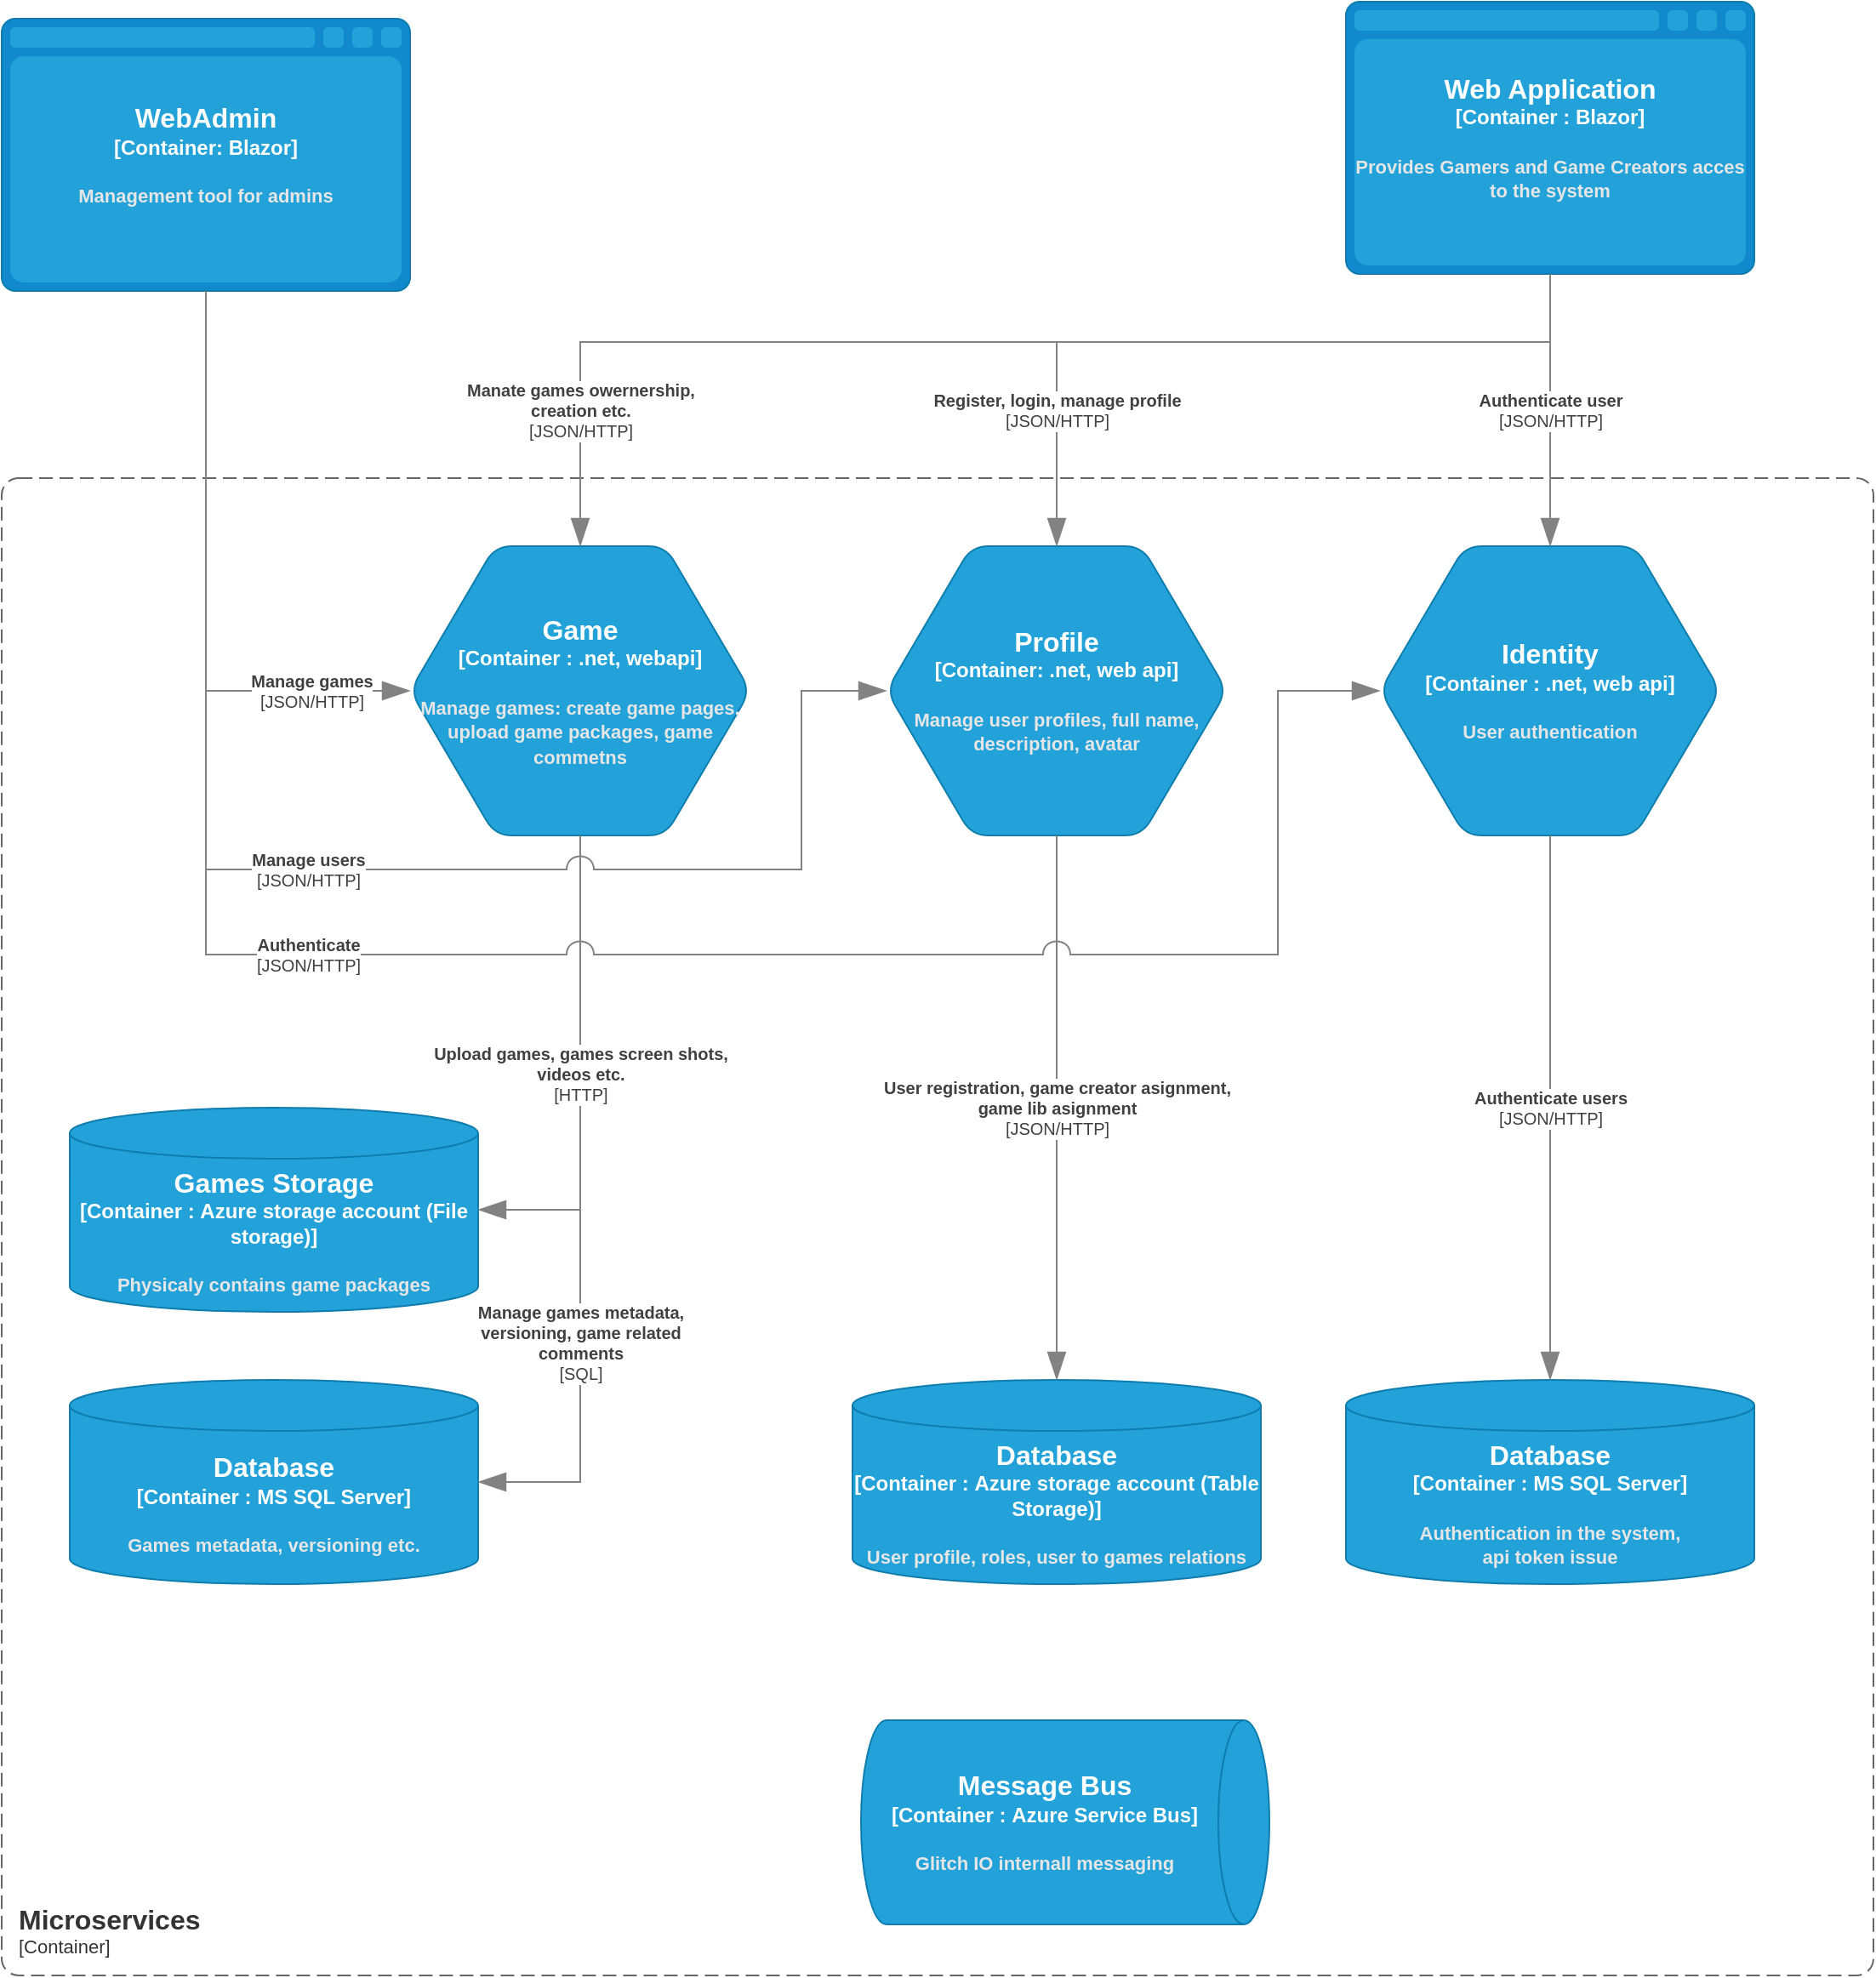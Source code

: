 <mxfile version="20.5.0" type="device"><diagram id="mpAeXsWFg2L1pQ1UOw-N" name="Page-1"><mxGraphModel dx="2272" dy="754" grid="1" gridSize="10" guides="1" tooltips="1" connect="1" arrows="1" fold="1" page="1" pageScale="1" pageWidth="850" pageHeight="1100" math="0" shadow="0"><root><mxCell id="0"/><mxCell id="1" parent="0"/><object placeholders="1" c4Name="Microservices" c4Type="ContainerScopeBoundary" c4Application="Container" label="&lt;font style=&quot;font-size: 16px&quot;&gt;&lt;b&gt;&lt;div style=&quot;text-align: left&quot;&gt;%c4Name%&lt;/div&gt;&lt;/b&gt;&lt;/font&gt;&lt;div style=&quot;text-align: left&quot;&gt;[%c4Application%]&lt;/div&gt;" id="YCFQ37snXQ4K1nK-8fJ4-8"><mxCell style="rounded=1;fontSize=11;whiteSpace=wrap;html=1;dashed=1;arcSize=20;fillColor=none;strokeColor=#666666;fontColor=#333333;labelBackgroundColor=none;align=left;verticalAlign=bottom;labelBorderColor=none;spacingTop=0;spacing=10;dashPattern=8 4;metaEdit=1;rotatable=0;perimeter=rectanglePerimeter;noLabel=0;labelPadding=0;allowArrows=0;connectable=0;expand=0;recursiveResize=0;editable=1;pointerEvents=0;absoluteArcSize=1;points=[[0.25,0,0],[0.5,0,0],[0.75,0,0],[1,0.25,0],[1,0.5,0],[1,0.75,0],[0.75,1,0],[0.5,1,0],[0.25,1,0],[0,0.75,0],[0,0.5,0],[0,0.25,0]];" parent="1" vertex="1"><mxGeometry x="-200" y="320" width="1100" height="880" as="geometry"/></mxCell></object><object placeholders="1" c4Type="Game" c4Container="Container " c4Technology=".net, webapi" c4Description="Manage games: create game pages, upload game packages, game commetns" label="&lt;font style=&quot;font-size: 16px&quot;&gt;&lt;b&gt;%c4Type%&lt;/font&gt;&lt;div&gt;[%c4Container%:&amp;nbsp;%c4Technology%]&lt;/div&gt;&lt;br&gt;&lt;div&gt;&lt;font style=&quot;font-size: 11px&quot;&gt;&lt;font color=&quot;#E6E6E6&quot;&gt;%c4Description%&lt;/font&gt;&lt;/div&gt;" id="YCFQ37snXQ4K1nK-8fJ4-1"><mxCell style="shape=hexagon;size=50;perimeter=hexagonPerimeter2;whiteSpace=wrap;html=1;fixedSize=1;rounded=1;labelBackgroundColor=none;fillColor=#23A2D9;fontSize=12;fontColor=#ffffff;align=center;strokeColor=#0E7DAD;metaEdit=1;points=[[0.5,0,0],[1,0.25,0],[1,0.5,0],[1,0.75,0],[0.5,1,0],[0,0.75,0],[0,0.5,0],[0,0.25,0]];resizable=0;" parent="1" vertex="1"><mxGeometry x="40" y="360" width="200" height="170" as="geometry"/></mxCell></object><object placeholders="1" c4Type="Profile" c4Container="Container" c4Technology=".net, web api" c4Description="Manage user profiles, full name, description, avatar" label="&lt;font style=&quot;font-size: 16px&quot;&gt;&lt;b&gt;%c4Type%&lt;/font&gt;&lt;div&gt;[%c4Container%:&amp;nbsp;%c4Technology%]&lt;/div&gt;&lt;br&gt;&lt;div&gt;&lt;font style=&quot;font-size: 11px&quot;&gt;&lt;font color=&quot;#E6E6E6&quot;&gt;%c4Description%&lt;/font&gt;&lt;/div&gt;" id="YCFQ37snXQ4K1nK-8fJ4-2"><mxCell style="shape=hexagon;size=50;perimeter=hexagonPerimeter2;whiteSpace=wrap;html=1;fixedSize=1;rounded=1;labelBackgroundColor=none;fillColor=#23A2D9;fontSize=12;fontColor=#ffffff;align=center;strokeColor=#0E7DAD;metaEdit=1;points=[[0.5,0,0],[1,0.25,0],[1,0.5,0],[1,0.75,0],[0.5,1,0],[0,0.75,0],[0,0.5,0],[0,0.25,0]];resizable=0;" parent="1" vertex="1"><mxGeometry x="320" y="360" width="200" height="170" as="geometry"/></mxCell></object><object placeholders="1" c4Type="Identity" c4Container="Container " c4Technology=".net, web api" c4Description="User authentication" label="&lt;font style=&quot;font-size: 16px&quot;&gt;&lt;b&gt;%c4Type%&lt;/font&gt;&lt;div&gt;[%c4Container%:&amp;nbsp;%c4Technology%]&lt;/div&gt;&lt;br&gt;&lt;div&gt;&lt;font style=&quot;font-size: 11px&quot;&gt;&lt;font color=&quot;#E6E6E6&quot;&gt;%c4Description%&lt;/font&gt;&lt;/div&gt;" id="YCFQ37snXQ4K1nK-8fJ4-3"><mxCell style="shape=hexagon;size=50;perimeter=hexagonPerimeter2;whiteSpace=wrap;html=1;fixedSize=1;rounded=1;labelBackgroundColor=none;fillColor=#23A2D9;fontSize=12;fontColor=#ffffff;align=center;strokeColor=#0E7DAD;metaEdit=1;points=[[0.5,0,0],[1,0.25,0],[1,0.5,0],[1,0.75,0],[0.5,1,0],[0,0.75,0],[0,0.5,0],[0,0.25,0]];resizable=0;" parent="1" vertex="1"><mxGeometry x="610" y="360" width="200" height="170" as="geometry"/></mxCell></object><object placeholders="1" c4Type="Message Bus" c4Container="Container " c4Technology="Azure Service Bus" c4Description="Glitch IO internall messaging" label="&lt;font style=&quot;font-size: 16px&quot;&gt;&lt;b&gt;%c4Type%&lt;/font&gt;&lt;div&gt;[%c4Container%:&amp;nbsp;%c4Technology%]&lt;/div&gt;&lt;br&gt;&lt;div&gt;&lt;font style=&quot;font-size: 11px&quot;&gt;&lt;font color=&quot;#E6E6E6&quot;&gt;%c4Description%&lt;/font&gt;&lt;/div&gt;" id="YCFQ37snXQ4K1nK-8fJ4-5"><mxCell style="shape=cylinder3;size=15;direction=south;whiteSpace=wrap;html=1;boundedLbl=1;rounded=0;labelBackgroundColor=none;fillColor=#23A2D9;fontSize=12;fontColor=#ffffff;align=center;strokeColor=#0E7DAD;metaEdit=1;points=[[0.5,0,0],[1,0.25,0],[1,0.5,0],[1,0.75,0],[0.5,1,0],[0,0.75,0],[0,0.5,0],[0,0.25,0]];resizable=0;" parent="1" vertex="1"><mxGeometry x="305" y="1050" width="240" height="120" as="geometry"/></mxCell></object><object placeholders="1" c4Type="WebAdmin" c4Container="Container" c4Technology="Blazor" c4Description="Management tool for admins" label="&lt;font style=&quot;font-size: 16px&quot;&gt;&lt;b&gt;%c4Type%&lt;/font&gt;&lt;div&gt;[%c4Container%:&amp;nbsp;%c4Technology%]&lt;/div&gt;&lt;br&gt;&lt;div&gt;&lt;font style=&quot;font-size: 11px&quot;&gt;&lt;font color=&quot;#E6E6E6&quot;&gt;%c4Description%&lt;/font&gt;&lt;/div&gt;" id="YCFQ37snXQ4K1nK-8fJ4-6"><mxCell style="shape=mxgraph.c4.webBrowserContainer2;whiteSpace=wrap;html=1;boundedLbl=1;rounded=0;labelBackgroundColor=none;strokeColor=#118ACD;fillColor=#23A2D9;strokeColor=#118ACD;strokeColor2=#0E7DAD;fontSize=12;fontColor=#ffffff;align=center;metaEdit=1;points=[[0.5,0,0],[1,0.25,0],[1,0.5,0],[1,0.75,0],[0.5,1,0],[0,0.75,0],[0,0.5,0],[0,0.25,0]];resizable=0;" parent="1" vertex="1"><mxGeometry x="-200" y="50" width="240" height="160" as="geometry"/></mxCell></object><object placeholders="1" c4Type="Web Application" c4Container="Container " c4Technology="Blazor" c4Description="Provides Gamers and Game Creators acces to the system" label="&lt;font style=&quot;font-size: 16px&quot;&gt;&lt;b&gt;%c4Type%&lt;/font&gt;&lt;div&gt;[%c4Container%:&amp;nbsp;%c4Technology%]&lt;/div&gt;&lt;br&gt;&lt;div&gt;&lt;font style=&quot;font-size: 11px&quot;&gt;&lt;font color=&quot;#E6E6E6&quot;&gt;%c4Description%&lt;/font&gt;&lt;/div&gt;" id="YCFQ37snXQ4K1nK-8fJ4-7"><mxCell style="shape=mxgraph.c4.webBrowserContainer2;whiteSpace=wrap;html=1;boundedLbl=1;rounded=0;labelBackgroundColor=none;strokeColor=#118ACD;fillColor=#23A2D9;strokeColor=#118ACD;strokeColor2=#0E7DAD;fontSize=12;fontColor=#ffffff;align=center;metaEdit=1;points=[[0.5,0,0],[1,0.25,0],[1,0.5,0],[1,0.75,0],[0.5,1,0],[0,0.75,0],[0,0.5,0],[0,0.25,0]];resizable=0;" parent="1" vertex="1"><mxGeometry x="590" y="40" width="240" height="160" as="geometry"/></mxCell></object><object placeholders="1" c4Type="Games Storage" c4Container="Container " c4Technology="Azure storage account (File storage)" c4Description="Physicaly contains game packages" label="&lt;font style=&quot;font-size: 16px&quot;&gt;&lt;b&gt;%c4Type%&lt;/font&gt;&lt;div&gt;[%c4Container%:&amp;nbsp;%c4Technology%]&lt;/div&gt;&lt;br&gt;&lt;div&gt;&lt;font style=&quot;font-size: 11px&quot;&gt;&lt;font color=&quot;#E6E6E6&quot;&gt;%c4Description%&lt;/font&gt;&lt;/div&gt;" id="YCFQ37snXQ4K1nK-8fJ4-4"><mxCell style="shape=cylinder3;size=15;whiteSpace=wrap;html=1;boundedLbl=1;rounded=0;labelBackgroundColor=none;fillColor=#23A2D9;fontSize=12;fontColor=#ffffff;align=center;strokeColor=#0E7DAD;metaEdit=1;points=[[0.5,0,0],[1,0.25,0],[1,0.5,0],[1,0.75,0],[0.5,1,0],[0,0.75,0],[0,0.5,0],[0,0.25,0]];resizable=0;" parent="1" vertex="1"><mxGeometry x="-160" y="690" width="240" height="120" as="geometry"/></mxCell></object><object placeholders="1" c4Type="Database" c4Container="Container " c4Technology="MS SQL Server" c4Description="Games metadata, versioning etc." label="&lt;font style=&quot;font-size: 16px&quot;&gt;&lt;b&gt;%c4Type%&lt;/font&gt;&lt;div&gt;[%c4Container%:&amp;nbsp;%c4Technology%]&lt;/div&gt;&lt;br&gt;&lt;div&gt;&lt;font style=&quot;font-size: 11px&quot;&gt;&lt;font color=&quot;#E6E6E6&quot;&gt;%c4Description%&lt;/font&gt;&lt;/div&gt;" id="YCFQ37snXQ4K1nK-8fJ4-10"><mxCell style="shape=cylinder3;size=15;whiteSpace=wrap;html=1;boundedLbl=1;rounded=0;labelBackgroundColor=none;fillColor=#23A2D9;fontSize=12;fontColor=#ffffff;align=center;strokeColor=#0E7DAD;metaEdit=1;points=[[0.5,0,0],[1,0.25,0],[1,0.5,0],[1,0.75,0],[0.5,1,0],[0,0.75,0],[0,0.5,0],[0,0.25,0]];resizable=0;" parent="1" vertex="1"><mxGeometry x="-160" y="850" width="240" height="120" as="geometry"/></mxCell></object><object placeholders="1" c4Type="Relationship" c4Technology="SQL" c4Description="Manage games metadata, &#10;versioning, game related&#10;comments" label="&lt;div style=&quot;text-align: left&quot;&gt;&lt;div style=&quot;text-align: center&quot;&gt;&lt;b&gt;%c4Description%&lt;/b&gt;&lt;/div&gt;&lt;div style=&quot;text-align: center&quot;&gt;[%c4Technology%]&lt;/div&gt;&lt;/div&gt;" id="YCFQ37snXQ4K1nK-8fJ4-11"><mxCell style="endArrow=blockThin;html=1;fontSize=10;fontColor=#404040;strokeWidth=1;endFill=1;strokeColor=#828282;elbow=vertical;metaEdit=1;endSize=14;startSize=14;jumpStyle=arc;jumpSize=16;rounded=0;edgeStyle=orthogonalEdgeStyle;entryX=1;entryY=0.5;entryDx=0;entryDy=0;entryPerimeter=0;exitX=0.5;exitY=1;exitDx=0;exitDy=0;exitPerimeter=0;" parent="1" source="YCFQ37snXQ4K1nK-8fJ4-1" target="YCFQ37snXQ4K1nK-8fJ4-10" edge="1"><mxGeometry x="0.353" width="240" relative="1" as="geometry"><mxPoint x="310" y="640" as="sourcePoint"/><mxPoint x="90" y="670" as="targetPoint"/><mxPoint as="offset"/></mxGeometry></mxCell></object><object placeholders="1" c4Type="Relationship" c4Technology="HTTP" c4Description="Upload games, games screen shots,&#10;videos etc." label="&lt;div style=&quot;text-align: left&quot;&gt;&lt;div style=&quot;text-align: center&quot;&gt;&lt;b&gt;%c4Description%&lt;/b&gt;&lt;/div&gt;&lt;div style=&quot;text-align: center&quot;&gt;[%c4Technology%]&lt;/div&gt;&lt;/div&gt;" id="YCFQ37snXQ4K1nK-8fJ4-9"><mxCell style="endArrow=blockThin;html=1;fontSize=10;fontColor=#404040;strokeWidth=1;endFill=1;strokeColor=#828282;elbow=vertical;metaEdit=1;endSize=14;startSize=14;jumpStyle=arc;jumpSize=16;rounded=0;edgeStyle=orthogonalEdgeStyle;entryX=1;entryY=0.5;entryDx=0;entryDy=0;entryPerimeter=0;" parent="1" source="YCFQ37snXQ4K1nK-8fJ4-1" target="YCFQ37snXQ4K1nK-8fJ4-4" edge="1"><mxGeometry width="240" relative="1" as="geometry"><mxPoint x="-140" y="610" as="sourcePoint"/><mxPoint x="100" y="610" as="targetPoint"/><mxPoint as="offset"/></mxGeometry></mxCell></object><object placeholders="1" c4Type="Database" c4Container="Container " c4Technology="Azure storage account (Table Storage)" c4Description="User profile, roles, user to games relations" label="&lt;font style=&quot;font-size: 16px&quot;&gt;&lt;b&gt;%c4Type%&lt;/font&gt;&lt;div&gt;[%c4Container%:&amp;nbsp;%c4Technology%]&lt;/div&gt;&lt;br&gt;&lt;div&gt;&lt;font style=&quot;font-size: 11px&quot;&gt;&lt;font color=&quot;#E6E6E6&quot;&gt;%c4Description%&lt;/font&gt;&lt;/div&gt;" id="YCFQ37snXQ4K1nK-8fJ4-12"><mxCell style="shape=cylinder3;size=15;whiteSpace=wrap;html=1;boundedLbl=1;rounded=0;labelBackgroundColor=none;fillColor=#23A2D9;fontSize=12;fontColor=#ffffff;align=center;strokeColor=#0E7DAD;metaEdit=1;points=[[0.5,0,0],[1,0.25,0],[1,0.5,0],[1,0.75,0],[0.5,1,0],[0,0.75,0],[0,0.5,0],[0,0.25,0]];resizable=0;" parent="1" vertex="1"><mxGeometry x="300" y="850" width="240" height="120" as="geometry"/></mxCell></object><object placeholders="1" c4Type="Relationship" c4Technology="JSON/HTTP" c4Description="User registration, game creator asignment, &#10;game lib asignment" label="&lt;div style=&quot;text-align: left&quot;&gt;&lt;div style=&quot;text-align: center&quot;&gt;&lt;b&gt;%c4Description%&lt;/b&gt;&lt;/div&gt;&lt;div style=&quot;text-align: center&quot;&gt;[%c4Technology%]&lt;/div&gt;&lt;/div&gt;" id="YCFQ37snXQ4K1nK-8fJ4-13"><mxCell style="endArrow=blockThin;html=1;fontSize=10;fontColor=#404040;strokeWidth=1;endFill=1;strokeColor=#828282;elbow=vertical;metaEdit=1;endSize=14;startSize=14;jumpStyle=arc;jumpSize=16;rounded=0;edgeStyle=orthogonalEdgeStyle;exitX=0.5;exitY=1;exitDx=0;exitDy=0;exitPerimeter=0;entryX=0.5;entryY=0;entryDx=0;entryDy=0;entryPerimeter=0;" parent="1" source="YCFQ37snXQ4K1nK-8fJ4-2" target="YCFQ37snXQ4K1nK-8fJ4-12" edge="1"><mxGeometry width="240" relative="1" as="geometry"><mxPoint x="500" y="890" as="sourcePoint"/><mxPoint x="740" y="890" as="targetPoint"/></mxGeometry></mxCell></object><object placeholders="1" c4Type="Database" c4Container="Container " c4Technology="MS SQL Server" c4Description="Authentication in the system,&#10;api token issue" label="&lt;font style=&quot;font-size: 16px&quot;&gt;&lt;b&gt;%c4Type%&lt;/font&gt;&lt;div&gt;[%c4Container%:&amp;nbsp;%c4Technology%]&lt;/div&gt;&lt;br&gt;&lt;div&gt;&lt;font style=&quot;font-size: 11px&quot;&gt;&lt;font color=&quot;#E6E6E6&quot;&gt;%c4Description%&lt;/font&gt;&lt;/div&gt;" id="YCFQ37snXQ4K1nK-8fJ4-15"><mxCell style="shape=cylinder3;size=15;whiteSpace=wrap;html=1;boundedLbl=1;rounded=0;labelBackgroundColor=none;fillColor=#23A2D9;fontSize=12;fontColor=#ffffff;align=center;strokeColor=#0E7DAD;metaEdit=1;points=[[0.5,0,0],[1,0.25,0],[1,0.5,0],[1,0.75,0],[0.5,1,0],[0,0.75,0],[0,0.5,0],[0,0.25,0]];resizable=0;" parent="1" vertex="1"><mxGeometry x="590" y="850" width="240" height="120" as="geometry"/></mxCell></object><object placeholders="1" c4Type="Relationship" c4Technology="JSON/HTTP" c4Description="Authenticate users" label="&lt;div style=&quot;text-align: left&quot;&gt;&lt;div style=&quot;text-align: center&quot;&gt;&lt;b&gt;%c4Description%&lt;/b&gt;&lt;/div&gt;&lt;div style=&quot;text-align: center&quot;&gt;[%c4Technology%]&lt;/div&gt;&lt;/div&gt;" id="YCFQ37snXQ4K1nK-8fJ4-16"><mxCell style="endArrow=blockThin;html=1;fontSize=10;fontColor=#404040;strokeWidth=1;endFill=1;strokeColor=#828282;elbow=vertical;metaEdit=1;endSize=14;startSize=14;jumpStyle=arc;jumpSize=16;rounded=0;edgeStyle=orthogonalEdgeStyle;exitX=0.5;exitY=1;exitDx=0;exitDy=0;exitPerimeter=0;entryX=0.5;entryY=0;entryDx=0;entryDy=0;entryPerimeter=0;" parent="1" source="YCFQ37snXQ4K1nK-8fJ4-3" target="YCFQ37snXQ4K1nK-8fJ4-15" edge="1"><mxGeometry width="240" relative="1" as="geometry"><mxPoint x="680" y="580" as="sourcePoint"/><mxPoint x="920" y="580" as="targetPoint"/></mxGeometry></mxCell></object><object placeholders="1" c4Type="Relationship" c4Technology="JSON/HTTP" c4Description="Manage games" label="&lt;div style=&quot;text-align: left&quot;&gt;&lt;div style=&quot;text-align: center&quot;&gt;&lt;b&gt;%c4Description%&lt;/b&gt;&lt;/div&gt;&lt;div style=&quot;text-align: center&quot;&gt;[%c4Technology%]&lt;/div&gt;&lt;/div&gt;" id="YCFQ37snXQ4K1nK-8fJ4-23"><mxCell style="endArrow=blockThin;html=1;fontSize=10;fontColor=#404040;strokeWidth=1;endFill=1;strokeColor=#828282;elbow=vertical;metaEdit=1;endSize=14;startSize=14;jumpStyle=arc;jumpSize=16;rounded=0;edgeStyle=orthogonalEdgeStyle;exitX=0.5;exitY=1;exitDx=0;exitDy=0;exitPerimeter=0;entryX=0;entryY=0.5;entryDx=0;entryDy=0;entryPerimeter=0;" parent="1" source="YCFQ37snXQ4K1nK-8fJ4-6" target="YCFQ37snXQ4K1nK-8fJ4-1" edge="1"><mxGeometry x="0.671" width="240" relative="1" as="geometry"><mxPoint x="130" y="240" as="sourcePoint"/><mxPoint x="370" y="240" as="targetPoint"/><mxPoint as="offset"/></mxGeometry></mxCell></object><object placeholders="1" c4Type="Relationship" c4Technology="JSON/HTTP" c4Description="Manage users" label="&lt;div style=&quot;text-align: left&quot;&gt;&lt;div style=&quot;text-align: center&quot;&gt;&lt;b&gt;%c4Description%&lt;/b&gt;&lt;/div&gt;&lt;div style=&quot;text-align: center&quot;&gt;[%c4Technology%]&lt;/div&gt;&lt;/div&gt;" id="YCFQ37snXQ4K1nK-8fJ4-24"><mxCell style="endArrow=blockThin;html=1;fontSize=10;fontColor=#404040;strokeWidth=1;endFill=1;strokeColor=#828282;elbow=vertical;metaEdit=1;endSize=14;startSize=14;jumpStyle=arc;jumpSize=16;rounded=0;edgeStyle=orthogonalEdgeStyle;exitX=0.5;exitY=1;exitDx=0;exitDy=0;exitPerimeter=0;entryX=0;entryY=0.5;entryDx=0;entryDy=0;entryPerimeter=0;" parent="1" source="YCFQ37snXQ4K1nK-8fJ4-6" target="YCFQ37snXQ4K1nK-8fJ4-2" edge="1"><mxGeometry x="-0.053" width="240" relative="1" as="geometry"><mxPoint x="30" y="250" as="sourcePoint"/><mxPoint x="-50" y="540" as="targetPoint"/><Array as="points"><mxPoint x="-80" y="550"/><mxPoint x="270" y="550"/><mxPoint x="270" y="445"/></Array><mxPoint as="offset"/></mxGeometry></mxCell></object><object placeholders="1" c4Type="Relationship" c4Technology="JSON/HTTP" c4Description="Authenticate" label="&lt;div style=&quot;text-align: left&quot;&gt;&lt;div style=&quot;text-align: center&quot;&gt;&lt;b&gt;%c4Description%&lt;/b&gt;&lt;/div&gt;&lt;div style=&quot;text-align: center&quot;&gt;[%c4Technology%]&lt;/div&gt;&lt;/div&gt;" id="YCFQ37snXQ4K1nK-8fJ4-25"><mxCell style="endArrow=blockThin;html=1;fontSize=10;fontColor=#404040;strokeWidth=1;endFill=1;strokeColor=#828282;elbow=vertical;metaEdit=1;endSize=14;startSize=14;jumpStyle=arc;jumpSize=16;rounded=0;edgeStyle=orthogonalEdgeStyle;exitX=0.5;exitY=1;exitDx=0;exitDy=0;exitPerimeter=0;entryX=0;entryY=0.5;entryDx=0;entryDy=0;entryPerimeter=0;" parent="1" source="YCFQ37snXQ4K1nK-8fJ4-6" target="YCFQ37snXQ4K1nK-8fJ4-3" edge="1"><mxGeometry x="-0.271" width="240" relative="1" as="geometry"><mxPoint x="-280" y="510" as="sourcePoint"/><mxPoint x="-40" y="510" as="targetPoint"/><Array as="points"><mxPoint x="-80" y="600"/><mxPoint x="550" y="600"/><mxPoint x="550" y="445"/></Array><mxPoint as="offset"/></mxGeometry></mxCell></object><object placeholders="1" c4Type="Relationship" c4Technology="JSON/HTTP" c4Description="Authenticate user" label="&lt;div style=&quot;text-align: left&quot;&gt;&lt;div style=&quot;text-align: center&quot;&gt;&lt;b&gt;%c4Description%&lt;/b&gt;&lt;/div&gt;&lt;div style=&quot;text-align: center&quot;&gt;[%c4Technology%]&lt;/div&gt;&lt;/div&gt;" id="YCFQ37snXQ4K1nK-8fJ4-26"><mxCell style="endArrow=blockThin;html=1;fontSize=10;fontColor=#404040;strokeWidth=1;endFill=1;strokeColor=#828282;elbow=vertical;metaEdit=1;endSize=14;startSize=14;jumpStyle=arc;jumpSize=16;rounded=0;edgeStyle=orthogonalEdgeStyle;exitX=0.5;exitY=1;exitDx=0;exitDy=0;exitPerimeter=0;entryX=0.5;entryY=0;entryDx=0;entryDy=0;entryPerimeter=0;" parent="1" source="YCFQ37snXQ4K1nK-8fJ4-7" target="YCFQ37snXQ4K1nK-8fJ4-3" edge="1"><mxGeometry width="240" relative="1" as="geometry"><mxPoint x="440" y="80" as="sourcePoint"/><mxPoint x="680" y="80" as="targetPoint"/><mxPoint as="offset"/></mxGeometry></mxCell></object><object placeholders="1" c4Type="Relationship" c4Technology="JSON/HTTP" c4Description="Register, login, manage profile" label="&lt;div style=&quot;text-align: left&quot;&gt;&lt;div style=&quot;text-align: center&quot;&gt;&lt;b&gt;%c4Description%&lt;/b&gt;&lt;/div&gt;&lt;div style=&quot;text-align: center&quot;&gt;[%c4Technology%]&lt;/div&gt;&lt;/div&gt;" id="YCFQ37snXQ4K1nK-8fJ4-27"><mxCell style="endArrow=blockThin;html=1;fontSize=10;fontColor=#404040;strokeWidth=1;endFill=1;strokeColor=#828282;elbow=vertical;metaEdit=1;endSize=14;startSize=14;jumpStyle=arc;jumpSize=16;rounded=0;edgeStyle=orthogonalEdgeStyle;entryX=0.5;entryY=0;entryDx=0;entryDy=0;entryPerimeter=0;exitX=0.5;exitY=1;exitDx=0;exitDy=0;exitPerimeter=0;" parent="1" source="YCFQ37snXQ4K1nK-8fJ4-7" target="YCFQ37snXQ4K1nK-8fJ4-2" edge="1"><mxGeometry x="0.644" width="240" relative="1" as="geometry"><mxPoint x="720" y="230" as="sourcePoint"/><mxPoint x="750" y="130" as="targetPoint"/><Array as="points"><mxPoint x="710" y="240"/><mxPoint x="420" y="240"/></Array><mxPoint as="offset"/></mxGeometry></mxCell></object><object placeholders="1" c4Type="Relationship" c4Technology="JSON/HTTP" c4Description="Manate games owernership,&#10;creation etc. " label="&lt;div style=&quot;text-align: left&quot;&gt;&lt;div style=&quot;text-align: center&quot;&gt;&lt;b&gt;%c4Description%&lt;/b&gt;&lt;/div&gt;&lt;div style=&quot;text-align: center&quot;&gt;[%c4Technology%]&lt;/div&gt;&lt;/div&gt;" id="YCFQ37snXQ4K1nK-8fJ4-28"><mxCell style="endArrow=blockThin;html=1;fontSize=10;fontColor=#404040;strokeWidth=1;endFill=1;strokeColor=#828282;elbow=vertical;metaEdit=1;endSize=14;startSize=14;jumpStyle=arc;jumpSize=16;rounded=0;edgeStyle=orthogonalEdgeStyle;exitX=0.5;exitY=1;exitDx=0;exitDy=0;exitPerimeter=0;entryX=0.5;entryY=0;entryDx=0;entryDy=0;entryPerimeter=0;" parent="1" source="YCFQ37snXQ4K1nK-8fJ4-7" target="YCFQ37snXQ4K1nK-8fJ4-1" edge="1"><mxGeometry x="0.781" width="240" relative="1" as="geometry"><mxPoint x="320" y="190" as="sourcePoint"/><mxPoint x="560" y="190" as="targetPoint"/><Array as="points"><mxPoint x="710" y="240"/><mxPoint x="140" y="240"/></Array><mxPoint as="offset"/></mxGeometry></mxCell></object></root></mxGraphModel></diagram></mxfile>